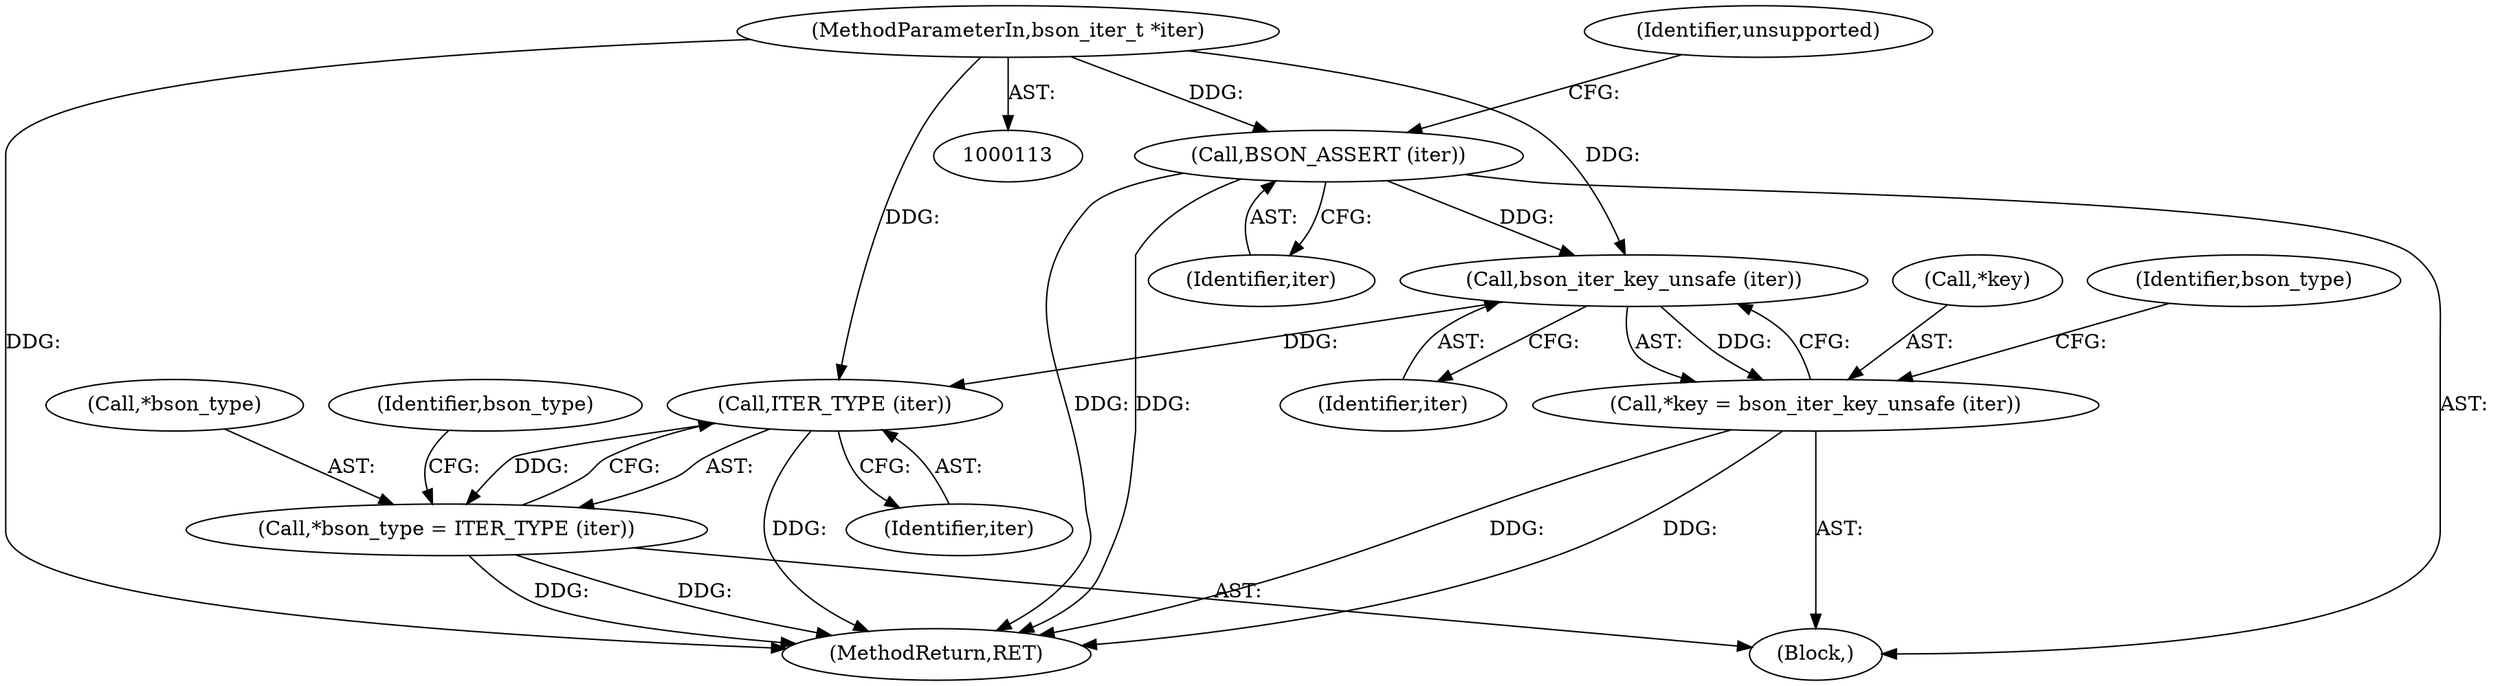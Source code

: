 digraph "0_mongo-c-driver_0d9a4d98bfdf4acd2c0138d4aaeb4e2e0934bd84@pointer" {
"1000250" [label="(Call,bson_iter_key_unsafe (iter))"];
"1000123" [label="(Call,BSON_ASSERT (iter))"];
"1000114" [label="(MethodParameterIn,bson_iter_t *iter)"];
"1000247" [label="(Call,*key = bson_iter_key_unsafe (iter))"];
"1000255" [label="(Call,ITER_TYPE (iter))"];
"1000252" [label="(Call,*bson_type = ITER_TYPE (iter))"];
"1000123" [label="(Call,BSON_ASSERT (iter))"];
"1000114" [label="(MethodParameterIn,bson_iter_t *iter)"];
"1000251" [label="(Identifier,iter)"];
"1000250" [label="(Call,bson_iter_key_unsafe (iter))"];
"1000119" [label="(Block,)"];
"1000248" [label="(Call,*key)"];
"1000252" [label="(Call,*bson_type = ITER_TYPE (iter))"];
"1000255" [label="(Call,ITER_TYPE (iter))"];
"1000254" [label="(Identifier,bson_type)"];
"1000256" [label="(Identifier,iter)"];
"1000127" [label="(Identifier,unsupported)"];
"1000253" [label="(Call,*bson_type)"];
"1001094" [label="(MethodReturn,RET)"];
"1000247" [label="(Call,*key = bson_iter_key_unsafe (iter))"];
"1000259" [label="(Identifier,bson_type)"];
"1000124" [label="(Identifier,iter)"];
"1000250" -> "1000247"  [label="AST: "];
"1000250" -> "1000251"  [label="CFG: "];
"1000251" -> "1000250"  [label="AST: "];
"1000247" -> "1000250"  [label="CFG: "];
"1000250" -> "1000247"  [label="DDG: "];
"1000123" -> "1000250"  [label="DDG: "];
"1000114" -> "1000250"  [label="DDG: "];
"1000250" -> "1000255"  [label="DDG: "];
"1000123" -> "1000119"  [label="AST: "];
"1000123" -> "1000124"  [label="CFG: "];
"1000124" -> "1000123"  [label="AST: "];
"1000127" -> "1000123"  [label="CFG: "];
"1000123" -> "1001094"  [label="DDG: "];
"1000123" -> "1001094"  [label="DDG: "];
"1000114" -> "1000123"  [label="DDG: "];
"1000114" -> "1000113"  [label="AST: "];
"1000114" -> "1001094"  [label="DDG: "];
"1000114" -> "1000255"  [label="DDG: "];
"1000247" -> "1000119"  [label="AST: "];
"1000248" -> "1000247"  [label="AST: "];
"1000254" -> "1000247"  [label="CFG: "];
"1000247" -> "1001094"  [label="DDG: "];
"1000247" -> "1001094"  [label="DDG: "];
"1000255" -> "1000252"  [label="AST: "];
"1000255" -> "1000256"  [label="CFG: "];
"1000256" -> "1000255"  [label="AST: "];
"1000252" -> "1000255"  [label="CFG: "];
"1000255" -> "1001094"  [label="DDG: "];
"1000255" -> "1000252"  [label="DDG: "];
"1000252" -> "1000119"  [label="AST: "];
"1000253" -> "1000252"  [label="AST: "];
"1000259" -> "1000252"  [label="CFG: "];
"1000252" -> "1001094"  [label="DDG: "];
"1000252" -> "1001094"  [label="DDG: "];
}
